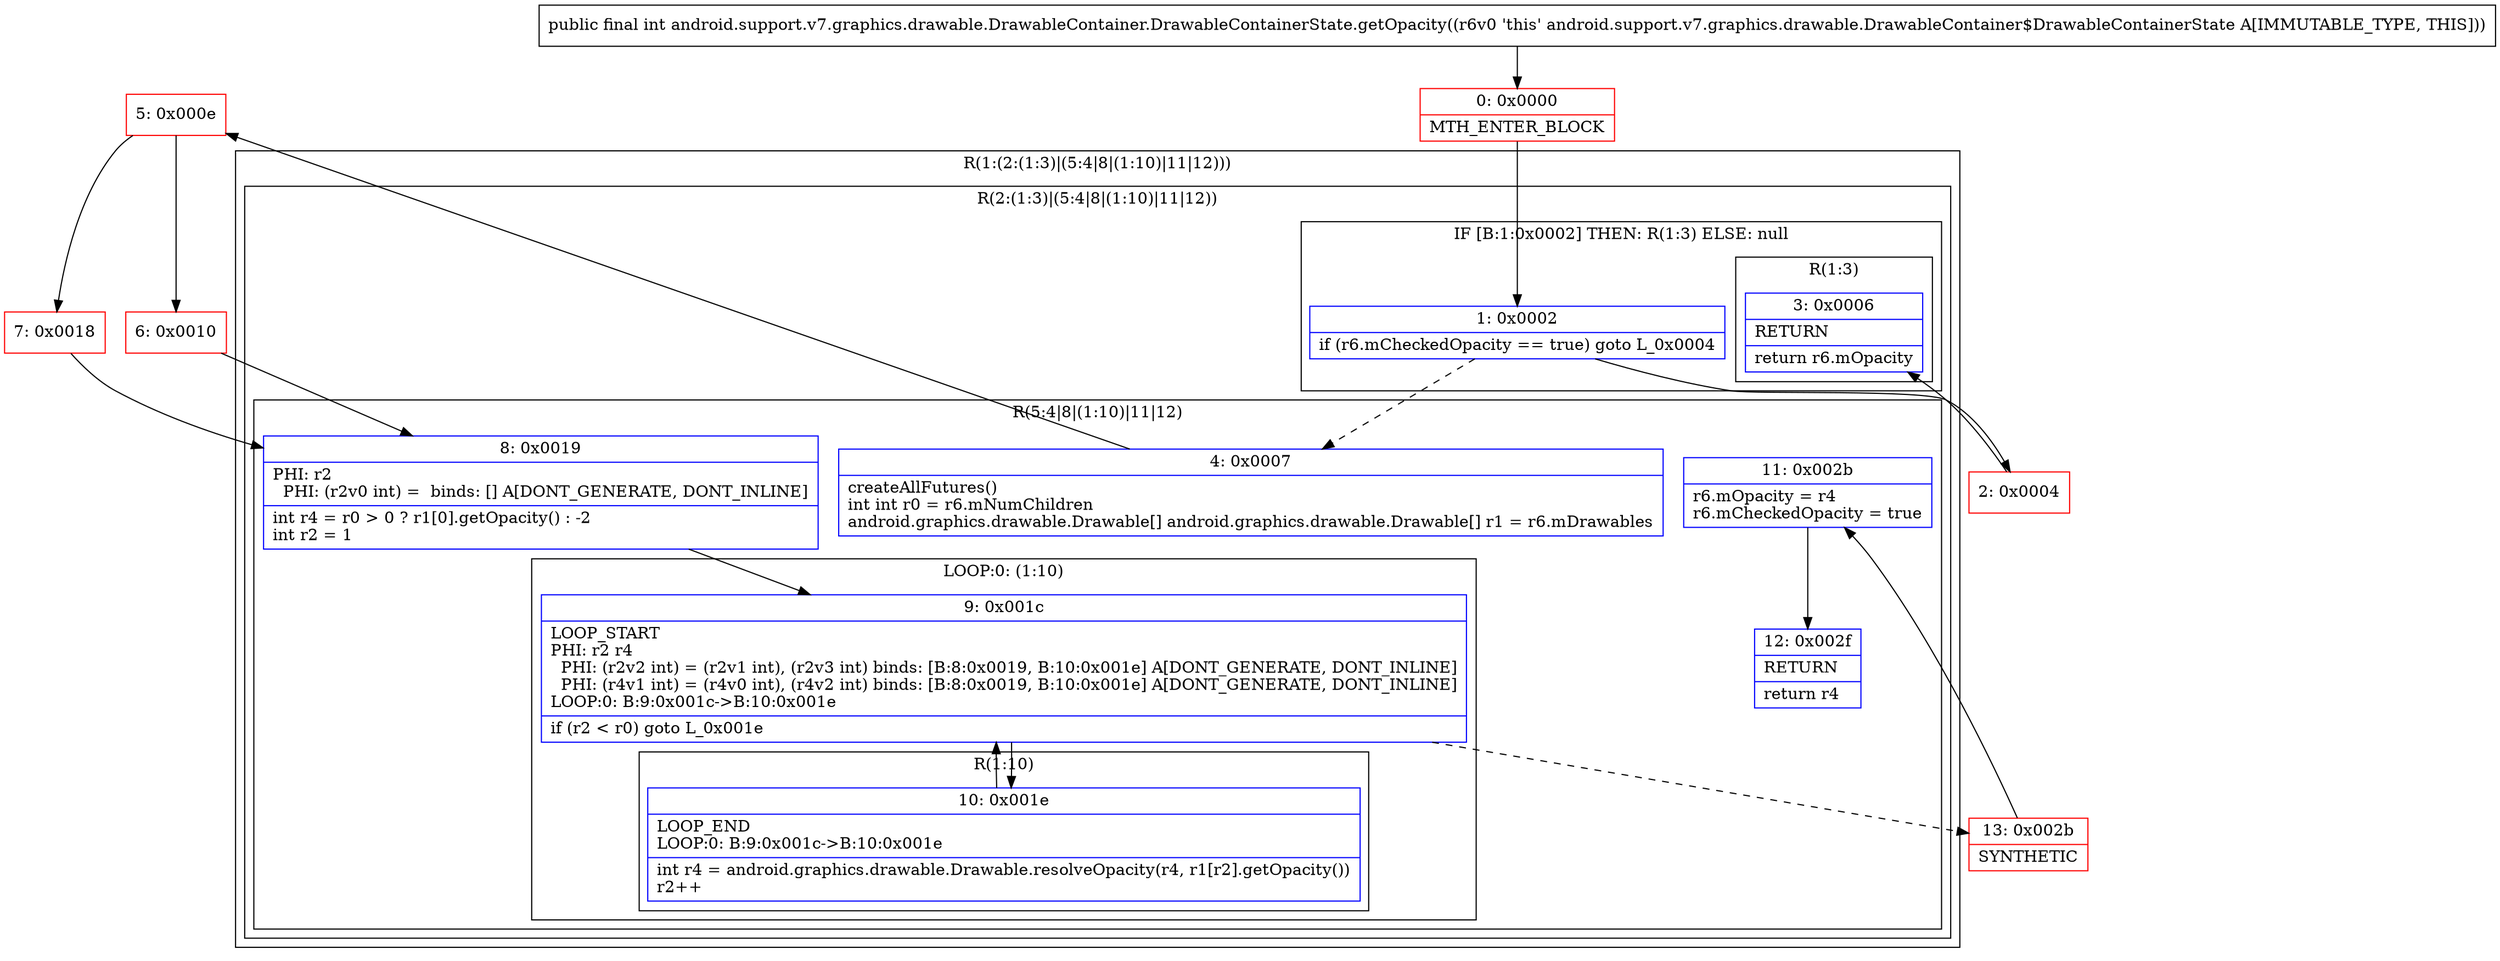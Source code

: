digraph "CFG forandroid.support.v7.graphics.drawable.DrawableContainer.DrawableContainerState.getOpacity()I" {
subgraph cluster_Region_1320956511 {
label = "R(1:(2:(1:3)|(5:4|8|(1:10)|11|12)))";
node [shape=record,color=blue];
subgraph cluster_Region_1797363722 {
label = "R(2:(1:3)|(5:4|8|(1:10)|11|12))";
node [shape=record,color=blue];
subgraph cluster_IfRegion_1624897068 {
label = "IF [B:1:0x0002] THEN: R(1:3) ELSE: null";
node [shape=record,color=blue];
Node_1 [shape=record,label="{1\:\ 0x0002|if (r6.mCheckedOpacity == true) goto L_0x0004\l}"];
subgraph cluster_Region_781104870 {
label = "R(1:3)";
node [shape=record,color=blue];
Node_3 [shape=record,label="{3\:\ 0x0006|RETURN\l|return r6.mOpacity\l}"];
}
}
subgraph cluster_Region_1668451249 {
label = "R(5:4|8|(1:10)|11|12)";
node [shape=record,color=blue];
Node_4 [shape=record,label="{4\:\ 0x0007|createAllFutures()\lint int r0 = r6.mNumChildren\landroid.graphics.drawable.Drawable[] android.graphics.drawable.Drawable[] r1 = r6.mDrawables\l}"];
Node_8 [shape=record,label="{8\:\ 0x0019|PHI: r2 \l  PHI: (r2v0 int) =  binds: [] A[DONT_GENERATE, DONT_INLINE]\l|int r4 = r0 \> 0 ? r1[0].getOpacity() : \-2\lint r2 = 1\l}"];
subgraph cluster_LoopRegion_475136637 {
label = "LOOP:0: (1:10)";
node [shape=record,color=blue];
Node_9 [shape=record,label="{9\:\ 0x001c|LOOP_START\lPHI: r2 r4 \l  PHI: (r2v2 int) = (r2v1 int), (r2v3 int) binds: [B:8:0x0019, B:10:0x001e] A[DONT_GENERATE, DONT_INLINE]\l  PHI: (r4v1 int) = (r4v0 int), (r4v2 int) binds: [B:8:0x0019, B:10:0x001e] A[DONT_GENERATE, DONT_INLINE]\lLOOP:0: B:9:0x001c\-\>B:10:0x001e\l|if (r2 \< r0) goto L_0x001e\l}"];
subgraph cluster_Region_1697634061 {
label = "R(1:10)";
node [shape=record,color=blue];
Node_10 [shape=record,label="{10\:\ 0x001e|LOOP_END\lLOOP:0: B:9:0x001c\-\>B:10:0x001e\l|int r4 = android.graphics.drawable.Drawable.resolveOpacity(r4, r1[r2].getOpacity())\lr2++\l}"];
}
}
Node_11 [shape=record,label="{11\:\ 0x002b|r6.mOpacity = r4\lr6.mCheckedOpacity = true\l}"];
Node_12 [shape=record,label="{12\:\ 0x002f|RETURN\l|return r4\l}"];
}
}
}
Node_0 [shape=record,color=red,label="{0\:\ 0x0000|MTH_ENTER_BLOCK\l}"];
Node_2 [shape=record,color=red,label="{2\:\ 0x0004}"];
Node_5 [shape=record,color=red,label="{5\:\ 0x000e}"];
Node_6 [shape=record,color=red,label="{6\:\ 0x0010}"];
Node_7 [shape=record,color=red,label="{7\:\ 0x0018}"];
Node_13 [shape=record,color=red,label="{13\:\ 0x002b|SYNTHETIC\l}"];
MethodNode[shape=record,label="{public final int android.support.v7.graphics.drawable.DrawableContainer.DrawableContainerState.getOpacity((r6v0 'this' android.support.v7.graphics.drawable.DrawableContainer$DrawableContainerState A[IMMUTABLE_TYPE, THIS])) }"];
MethodNode -> Node_0;
Node_1 -> Node_2;
Node_1 -> Node_4[style=dashed];
Node_4 -> Node_5;
Node_8 -> Node_9;
Node_9 -> Node_10;
Node_9 -> Node_13[style=dashed];
Node_10 -> Node_9;
Node_11 -> Node_12;
Node_0 -> Node_1;
Node_2 -> Node_3;
Node_5 -> Node_6;
Node_5 -> Node_7;
Node_6 -> Node_8;
Node_7 -> Node_8;
Node_13 -> Node_11;
}

